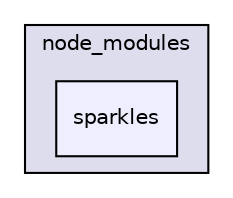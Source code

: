 digraph "gulp-src/node_modules/gulp-uglify/node_modules/gulp-util/node_modules/has-gulplog/node_modules/sparkles" {
  compound=true
  node [ fontsize="10", fontname="Helvetica"];
  edge [ labelfontsize="10", labelfontname="Helvetica"];
  subgraph clusterdir_cb521e47d2494336c9af7a6f97eaccef {
    graph [ bgcolor="#ddddee", pencolor="black", label="node_modules" fontname="Helvetica", fontsize="10", URL="dir_cb521e47d2494336c9af7a6f97eaccef.html"]
  dir_0fef8c2b5856e30ae33cf30b3fc844db [shape=box, label="sparkles", style="filled", fillcolor="#eeeeff", pencolor="black", URL="dir_0fef8c2b5856e30ae33cf30b3fc844db.html"];
  }
}
